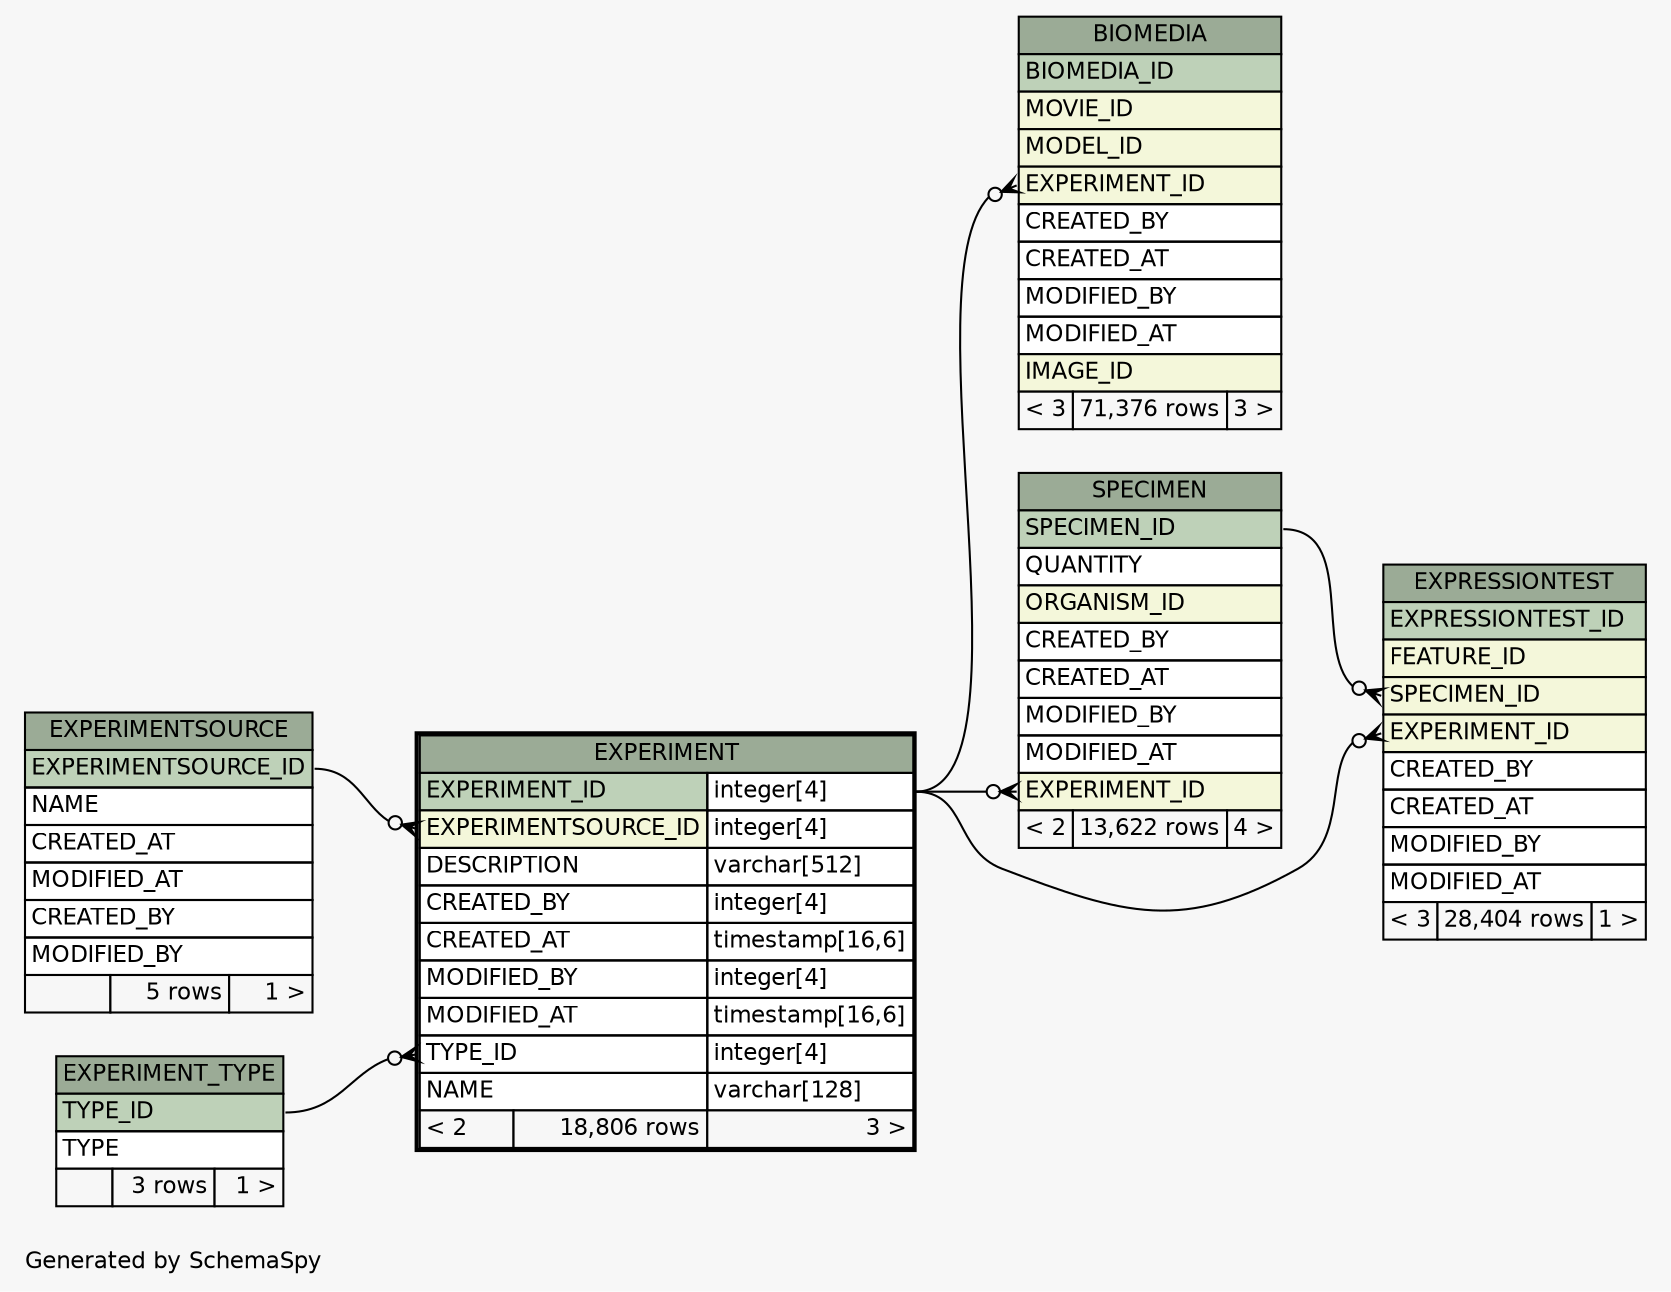 // dot 2.38.0 on Windows 10 10.0
// SchemaSpy rev Unknown
digraph "oneDegreeRelationshipsDiagram" {
  graph [
    rankdir="RL"
    bgcolor="#f7f7f7"
    label="\nGenerated by SchemaSpy"
    labeljust="l"
    nodesep="0.18"
    ranksep="0.46"
    fontname="Helvetica"
    fontsize="11"
  ];
  node [
    fontname="Helvetica"
    fontsize="11"
    shape="plaintext"
  ];
  edge [
    arrowsize="0.8"
  ];
  "BIOMEDIA":"EXPERIMENT_ID":w -> "EXPERIMENT":"EXPERIMENT_ID.type":e [arrowhead=none dir=back arrowtail=crowodot];
  "EXPERIMENT":"EXPERIMENTSOURCE_ID":w -> "EXPERIMENTSOURCE":"EXPERIMENTSOURCE_ID":e [arrowhead=none dir=back arrowtail=crowodot];
  "EXPERIMENT":"TYPE_ID":w -> "EXPERIMENT_TYPE":"TYPE_ID":e [arrowhead=none dir=back arrowtail=crowodot];
  "EXPRESSIONTEST":"EXPERIMENT_ID":w -> "EXPERIMENT":"EXPERIMENT_ID.type":e [arrowhead=none dir=back arrowtail=crowodot];
  "EXPRESSIONTEST":"SPECIMEN_ID":w -> "SPECIMEN":"SPECIMEN_ID":e [arrowhead=none dir=back arrowtail=crowodot];
  "SPECIMEN":"EXPERIMENT_ID":w -> "EXPERIMENT":"EXPERIMENT_ID.type":e [arrowhead=none dir=back arrowtail=crowodot];
  "BIOMEDIA" [
    label=<
    <TABLE BORDER="0" CELLBORDER="1" CELLSPACING="0" BGCOLOR="#ffffff">
      <TR><TD COLSPAN="3" BGCOLOR="#9bab96" ALIGN="CENTER">BIOMEDIA</TD></TR>
      <TR><TD PORT="BIOMEDIA_ID" COLSPAN="3" BGCOLOR="#bed1b8" ALIGN="LEFT">BIOMEDIA_ID</TD></TR>
      <TR><TD PORT="MOVIE_ID" COLSPAN="3" BGCOLOR="#f4f7da" ALIGN="LEFT">MOVIE_ID</TD></TR>
      <TR><TD PORT="MODEL_ID" COLSPAN="3" BGCOLOR="#f4f7da" ALIGN="LEFT">MODEL_ID</TD></TR>
      <TR><TD PORT="EXPERIMENT_ID" COLSPAN="3" BGCOLOR="#f4f7da" ALIGN="LEFT">EXPERIMENT_ID</TD></TR>
      <TR><TD PORT="CREATED_BY" COLSPAN="3" ALIGN="LEFT">CREATED_BY</TD></TR>
      <TR><TD PORT="CREATED_AT" COLSPAN="3" ALIGN="LEFT">CREATED_AT</TD></TR>
      <TR><TD PORT="MODIFIED_BY" COLSPAN="3" ALIGN="LEFT">MODIFIED_BY</TD></TR>
      <TR><TD PORT="MODIFIED_AT" COLSPAN="3" ALIGN="LEFT">MODIFIED_AT</TD></TR>
      <TR><TD PORT="IMAGE_ID" COLSPAN="3" BGCOLOR="#f4f7da" ALIGN="LEFT">IMAGE_ID</TD></TR>
      <TR><TD ALIGN="LEFT" BGCOLOR="#f7f7f7">&lt; 3</TD><TD ALIGN="RIGHT" BGCOLOR="#f7f7f7">71,376 rows</TD><TD ALIGN="RIGHT" BGCOLOR="#f7f7f7">3 &gt;</TD></TR>
    </TABLE>>
    URL="BIOMEDIA.html"
    tooltip="BIOMEDIA"
  ];
  "EXPERIMENT" [
    label=<
    <TABLE BORDER="2" CELLBORDER="1" CELLSPACING="0" BGCOLOR="#ffffff">
      <TR><TD COLSPAN="3" BGCOLOR="#9bab96" ALIGN="CENTER">EXPERIMENT</TD></TR>
      <TR><TD PORT="EXPERIMENT_ID" COLSPAN="2" BGCOLOR="#bed1b8" ALIGN="LEFT">EXPERIMENT_ID</TD><TD PORT="EXPERIMENT_ID.type" ALIGN="LEFT">integer[4]</TD></TR>
      <TR><TD PORT="EXPERIMENTSOURCE_ID" COLSPAN="2" BGCOLOR="#f4f7da" ALIGN="LEFT">EXPERIMENTSOURCE_ID</TD><TD PORT="EXPERIMENTSOURCE_ID.type" ALIGN="LEFT">integer[4]</TD></TR>
      <TR><TD PORT="DESCRIPTION" COLSPAN="2" ALIGN="LEFT">DESCRIPTION</TD><TD PORT="DESCRIPTION.type" ALIGN="LEFT">varchar[512]</TD></TR>
      <TR><TD PORT="CREATED_BY" COLSPAN="2" ALIGN="LEFT">CREATED_BY</TD><TD PORT="CREATED_BY.type" ALIGN="LEFT">integer[4]</TD></TR>
      <TR><TD PORT="CREATED_AT" COLSPAN="2" ALIGN="LEFT">CREATED_AT</TD><TD PORT="CREATED_AT.type" ALIGN="LEFT">timestamp[16,6]</TD></TR>
      <TR><TD PORT="MODIFIED_BY" COLSPAN="2" ALIGN="LEFT">MODIFIED_BY</TD><TD PORT="MODIFIED_BY.type" ALIGN="LEFT">integer[4]</TD></TR>
      <TR><TD PORT="MODIFIED_AT" COLSPAN="2" ALIGN="LEFT">MODIFIED_AT</TD><TD PORT="MODIFIED_AT.type" ALIGN="LEFT">timestamp[16,6]</TD></TR>
      <TR><TD PORT="TYPE_ID" COLSPAN="2" ALIGN="LEFT">TYPE_ID</TD><TD PORT="TYPE_ID.type" ALIGN="LEFT">integer[4]</TD></TR>
      <TR><TD PORT="NAME" COLSPAN="2" ALIGN="LEFT">NAME</TD><TD PORT="NAME.type" ALIGN="LEFT">varchar[128]</TD></TR>
      <TR><TD ALIGN="LEFT" BGCOLOR="#f7f7f7">&lt; 2</TD><TD ALIGN="RIGHT" BGCOLOR="#f7f7f7">18,806 rows</TD><TD ALIGN="RIGHT" BGCOLOR="#f7f7f7">3 &gt;</TD></TR>
    </TABLE>>
    URL="EXPERIMENT.html"
    tooltip="EXPERIMENT"
  ];
  "EXPERIMENT_TYPE" [
    label=<
    <TABLE BORDER="0" CELLBORDER="1" CELLSPACING="0" BGCOLOR="#ffffff">
      <TR><TD COLSPAN="3" BGCOLOR="#9bab96" ALIGN="CENTER">EXPERIMENT_TYPE</TD></TR>
      <TR><TD PORT="TYPE_ID" COLSPAN="3" BGCOLOR="#bed1b8" ALIGN="LEFT">TYPE_ID</TD></TR>
      <TR><TD PORT="TYPE" COLSPAN="3" ALIGN="LEFT">TYPE</TD></TR>
      <TR><TD ALIGN="LEFT" BGCOLOR="#f7f7f7">  </TD><TD ALIGN="RIGHT" BGCOLOR="#f7f7f7">3 rows</TD><TD ALIGN="RIGHT" BGCOLOR="#f7f7f7">1 &gt;</TD></TR>
    </TABLE>>
    URL="EXPERIMENT_TYPE.html"
    tooltip="EXPERIMENT_TYPE"
  ];
  "EXPERIMENTSOURCE" [
    label=<
    <TABLE BORDER="0" CELLBORDER="1" CELLSPACING="0" BGCOLOR="#ffffff">
      <TR><TD COLSPAN="3" BGCOLOR="#9bab96" ALIGN="CENTER">EXPERIMENTSOURCE</TD></TR>
      <TR><TD PORT="EXPERIMENTSOURCE_ID" COLSPAN="3" BGCOLOR="#bed1b8" ALIGN="LEFT">EXPERIMENTSOURCE_ID</TD></TR>
      <TR><TD PORT="NAME" COLSPAN="3" ALIGN="LEFT">NAME</TD></TR>
      <TR><TD PORT="CREATED_AT" COLSPAN="3" ALIGN="LEFT">CREATED_AT</TD></TR>
      <TR><TD PORT="MODIFIED_AT" COLSPAN="3" ALIGN="LEFT">MODIFIED_AT</TD></TR>
      <TR><TD PORT="CREATED_BY" COLSPAN="3" ALIGN="LEFT">CREATED_BY</TD></TR>
      <TR><TD PORT="MODIFIED_BY" COLSPAN="3" ALIGN="LEFT">MODIFIED_BY</TD></TR>
      <TR><TD ALIGN="LEFT" BGCOLOR="#f7f7f7">  </TD><TD ALIGN="RIGHT" BGCOLOR="#f7f7f7">5 rows</TD><TD ALIGN="RIGHT" BGCOLOR="#f7f7f7">1 &gt;</TD></TR>
    </TABLE>>
    URL="EXPERIMENTSOURCE.html"
    tooltip="EXPERIMENTSOURCE"
  ];
  "EXPRESSIONTEST" [
    label=<
    <TABLE BORDER="0" CELLBORDER="1" CELLSPACING="0" BGCOLOR="#ffffff">
      <TR><TD COLSPAN="3" BGCOLOR="#9bab96" ALIGN="CENTER">EXPRESSIONTEST</TD></TR>
      <TR><TD PORT="EXPRESSIONTEST_ID" COLSPAN="3" BGCOLOR="#bed1b8" ALIGN="LEFT">EXPRESSIONTEST_ID</TD></TR>
      <TR><TD PORT="FEATURE_ID" COLSPAN="3" BGCOLOR="#f4f7da" ALIGN="LEFT">FEATURE_ID</TD></TR>
      <TR><TD PORT="SPECIMEN_ID" COLSPAN="3" BGCOLOR="#f4f7da" ALIGN="LEFT">SPECIMEN_ID</TD></TR>
      <TR><TD PORT="EXPERIMENT_ID" COLSPAN="3" BGCOLOR="#f4f7da" ALIGN="LEFT">EXPERIMENT_ID</TD></TR>
      <TR><TD PORT="CREATED_BY" COLSPAN="3" ALIGN="LEFT">CREATED_BY</TD></TR>
      <TR><TD PORT="CREATED_AT" COLSPAN="3" ALIGN="LEFT">CREATED_AT</TD></TR>
      <TR><TD PORT="MODIFIED_BY" COLSPAN="3" ALIGN="LEFT">MODIFIED_BY</TD></TR>
      <TR><TD PORT="MODIFIED_AT" COLSPAN="3" ALIGN="LEFT">MODIFIED_AT</TD></TR>
      <TR><TD ALIGN="LEFT" BGCOLOR="#f7f7f7">&lt; 3</TD><TD ALIGN="RIGHT" BGCOLOR="#f7f7f7">28,404 rows</TD><TD ALIGN="RIGHT" BGCOLOR="#f7f7f7">1 &gt;</TD></TR>
    </TABLE>>
    URL="EXPRESSIONTEST.html"
    tooltip="EXPRESSIONTEST"
  ];
  "SPECIMEN" [
    label=<
    <TABLE BORDER="0" CELLBORDER="1" CELLSPACING="0" BGCOLOR="#ffffff">
      <TR><TD COLSPAN="3" BGCOLOR="#9bab96" ALIGN="CENTER">SPECIMEN</TD></TR>
      <TR><TD PORT="SPECIMEN_ID" COLSPAN="3" BGCOLOR="#bed1b8" ALIGN="LEFT">SPECIMEN_ID</TD></TR>
      <TR><TD PORT="QUANTITY" COLSPAN="3" ALIGN="LEFT">QUANTITY</TD></TR>
      <TR><TD PORT="ORGANISM_ID" COLSPAN="3" BGCOLOR="#f4f7da" ALIGN="LEFT">ORGANISM_ID</TD></TR>
      <TR><TD PORT="CREATED_BY" COLSPAN="3" ALIGN="LEFT">CREATED_BY</TD></TR>
      <TR><TD PORT="CREATED_AT" COLSPAN="3" ALIGN="LEFT">CREATED_AT</TD></TR>
      <TR><TD PORT="MODIFIED_BY" COLSPAN="3" ALIGN="LEFT">MODIFIED_BY</TD></TR>
      <TR><TD PORT="MODIFIED_AT" COLSPAN="3" ALIGN="LEFT">MODIFIED_AT</TD></TR>
      <TR><TD PORT="EXPERIMENT_ID" COLSPAN="3" BGCOLOR="#f4f7da" ALIGN="LEFT">EXPERIMENT_ID</TD></TR>
      <TR><TD ALIGN="LEFT" BGCOLOR="#f7f7f7">&lt; 2</TD><TD ALIGN="RIGHT" BGCOLOR="#f7f7f7">13,622 rows</TD><TD ALIGN="RIGHT" BGCOLOR="#f7f7f7">4 &gt;</TD></TR>
    </TABLE>>
    URL="SPECIMEN.html"
    tooltip="SPECIMEN"
  ];
}
